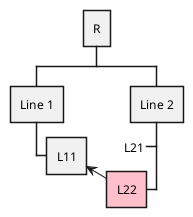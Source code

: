{
  "sha1": "te511k1alpl4yrtqs6duoeporhaiuw6",
  "insertion": {
    "when": "2025-09-25T19:50:52.748Z",
    "user": "plantuml@gmail.com"
  }
}
@startwbs
* R
** Line 1
***(l1) L11
** Line 2
***[#green](z)_< L21
***[#pink](l2)< L22

l2 -> l1
@endwbs

